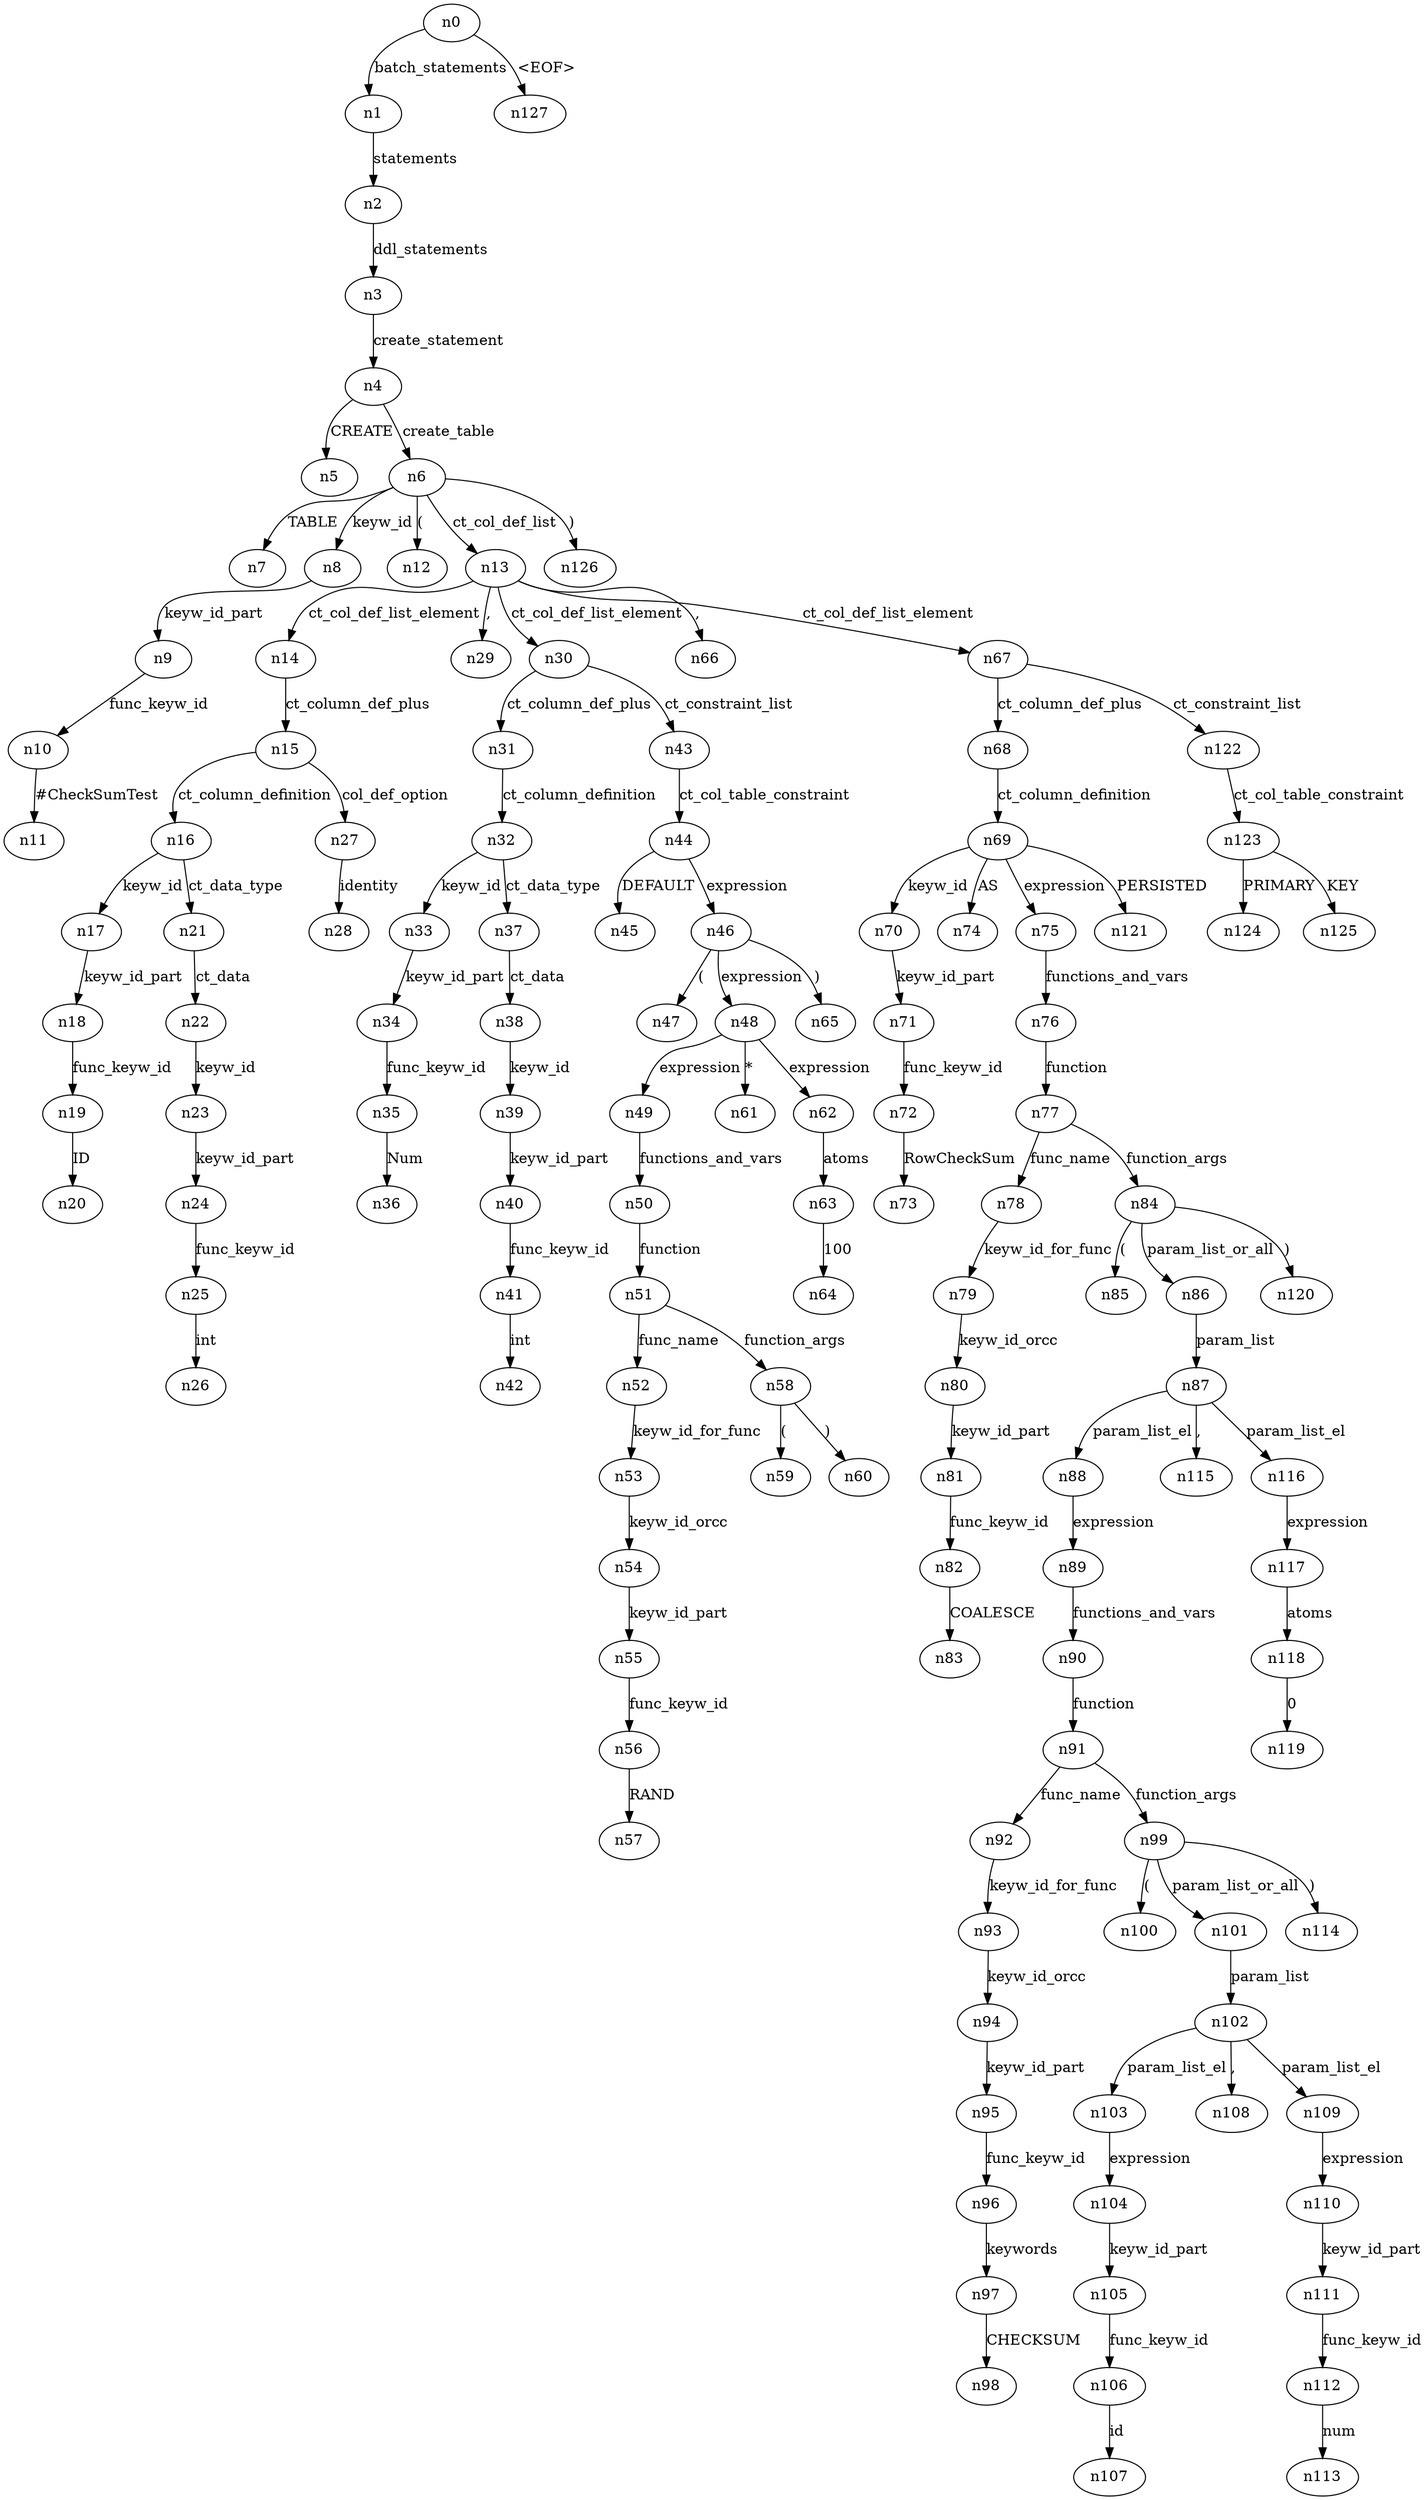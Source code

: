 digraph ParseTree {
  n0 -> n1 [label="batch_statements"];
  n1 -> n2 [label="statements"];
  n2 -> n3 [label="ddl_statements"];
  n3 -> n4 [label="create_statement"];
  n4 -> n5 [label="CREATE"];
  n4 -> n6 [label="create_table"];
  n6 -> n7 [label="TABLE"];
  n6 -> n8 [label="keyw_id"];
  n8 -> n9 [label="keyw_id_part"];
  n9 -> n10 [label="func_keyw_id"];
  n10 -> n11 [label="#CheckSumTest"];
  n6 -> n12 [label="("];
  n6 -> n13 [label="ct_col_def_list"];
  n13 -> n14 [label="ct_col_def_list_element"];
  n14 -> n15 [label="ct_column_def_plus"];
  n15 -> n16 [label="ct_column_definition"];
  n16 -> n17 [label="keyw_id"];
  n17 -> n18 [label="keyw_id_part"];
  n18 -> n19 [label="func_keyw_id"];
  n19 -> n20 [label="ID"];
  n16 -> n21 [label="ct_data_type"];
  n21 -> n22 [label="ct_data"];
  n22 -> n23 [label="keyw_id"];
  n23 -> n24 [label="keyw_id_part"];
  n24 -> n25 [label="func_keyw_id"];
  n25 -> n26 [label="int"];
  n15 -> n27 [label="col_def_option"];
  n27 -> n28 [label="identity"];
  n13 -> n29 [label=","];
  n13 -> n30 [label="ct_col_def_list_element"];
  n30 -> n31 [label="ct_column_def_plus"];
  n31 -> n32 [label="ct_column_definition"];
  n32 -> n33 [label="keyw_id"];
  n33 -> n34 [label="keyw_id_part"];
  n34 -> n35 [label="func_keyw_id"];
  n35 -> n36 [label="Num"];
  n32 -> n37 [label="ct_data_type"];
  n37 -> n38 [label="ct_data"];
  n38 -> n39 [label="keyw_id"];
  n39 -> n40 [label="keyw_id_part"];
  n40 -> n41 [label="func_keyw_id"];
  n41 -> n42 [label="int"];
  n30 -> n43 [label="ct_constraint_list"];
  n43 -> n44 [label="ct_col_table_constraint"];
  n44 -> n45 [label="DEFAULT"];
  n44 -> n46 [label="expression"];
  n46 -> n47 [label="("];
  n46 -> n48 [label="expression"];
  n48 -> n49 [label="expression"];
  n49 -> n50 [label="functions_and_vars"];
  n50 -> n51 [label="function"];
  n51 -> n52 [label="func_name"];
  n52 -> n53 [label="keyw_id_for_func"];
  n53 -> n54 [label="keyw_id_orcc"];
  n54 -> n55 [label="keyw_id_part"];
  n55 -> n56 [label="func_keyw_id"];
  n56 -> n57 [label="RAND"];
  n51 -> n58 [label="function_args"];
  n58 -> n59 [label="("];
  n58 -> n60 [label=")"];
  n48 -> n61 [label="*"];
  n48 -> n62 [label="expression"];
  n62 -> n63 [label="atoms"];
  n63 -> n64 [label="100"];
  n46 -> n65 [label=")"];
  n13 -> n66 [label=","];
  n13 -> n67 [label="ct_col_def_list_element"];
  n67 -> n68 [label="ct_column_def_plus"];
  n68 -> n69 [label="ct_column_definition"];
  n69 -> n70 [label="keyw_id"];
  n70 -> n71 [label="keyw_id_part"];
  n71 -> n72 [label="func_keyw_id"];
  n72 -> n73 [label="RowCheckSum"];
  n69 -> n74 [label="AS"];
  n69 -> n75 [label="expression"];
  n75 -> n76 [label="functions_and_vars"];
  n76 -> n77 [label="function"];
  n77 -> n78 [label="func_name"];
  n78 -> n79 [label="keyw_id_for_func"];
  n79 -> n80 [label="keyw_id_orcc"];
  n80 -> n81 [label="keyw_id_part"];
  n81 -> n82 [label="func_keyw_id"];
  n82 -> n83 [label="COALESCE"];
  n77 -> n84 [label="function_args"];
  n84 -> n85 [label="("];
  n84 -> n86 [label="param_list_or_all"];
  n86 -> n87 [label="param_list"];
  n87 -> n88 [label="param_list_el"];
  n88 -> n89 [label="expression"];
  n89 -> n90 [label="functions_and_vars"];
  n90 -> n91 [label="function"];
  n91 -> n92 [label="func_name"];
  n92 -> n93 [label="keyw_id_for_func"];
  n93 -> n94 [label="keyw_id_orcc"];
  n94 -> n95 [label="keyw_id_part"];
  n95 -> n96 [label="func_keyw_id"];
  n96 -> n97 [label="keywords"];
  n97 -> n98 [label="CHECKSUM"];
  n91 -> n99 [label="function_args"];
  n99 -> n100 [label="("];
  n99 -> n101 [label="param_list_or_all"];
  n101 -> n102 [label="param_list"];
  n102 -> n103 [label="param_list_el"];
  n103 -> n104 [label="expression"];
  n104 -> n105 [label="keyw_id_part"];
  n105 -> n106 [label="func_keyw_id"];
  n106 -> n107 [label="id"];
  n102 -> n108 [label=","];
  n102 -> n109 [label="param_list_el"];
  n109 -> n110 [label="expression"];
  n110 -> n111 [label="keyw_id_part"];
  n111 -> n112 [label="func_keyw_id"];
  n112 -> n113 [label="num"];
  n99 -> n114 [label=")"];
  n87 -> n115 [label=","];
  n87 -> n116 [label="param_list_el"];
  n116 -> n117 [label="expression"];
  n117 -> n118 [label="atoms"];
  n118 -> n119 [label="0"];
  n84 -> n120 [label=")"];
  n69 -> n121 [label="PERSISTED"];
  n67 -> n122 [label="ct_constraint_list"];
  n122 -> n123 [label="ct_col_table_constraint"];
  n123 -> n124 [label="PRIMARY"];
  n123 -> n125 [label="KEY"];
  n6 -> n126 [label=")"];
  n0 -> n127 [label="<EOF>"];
}